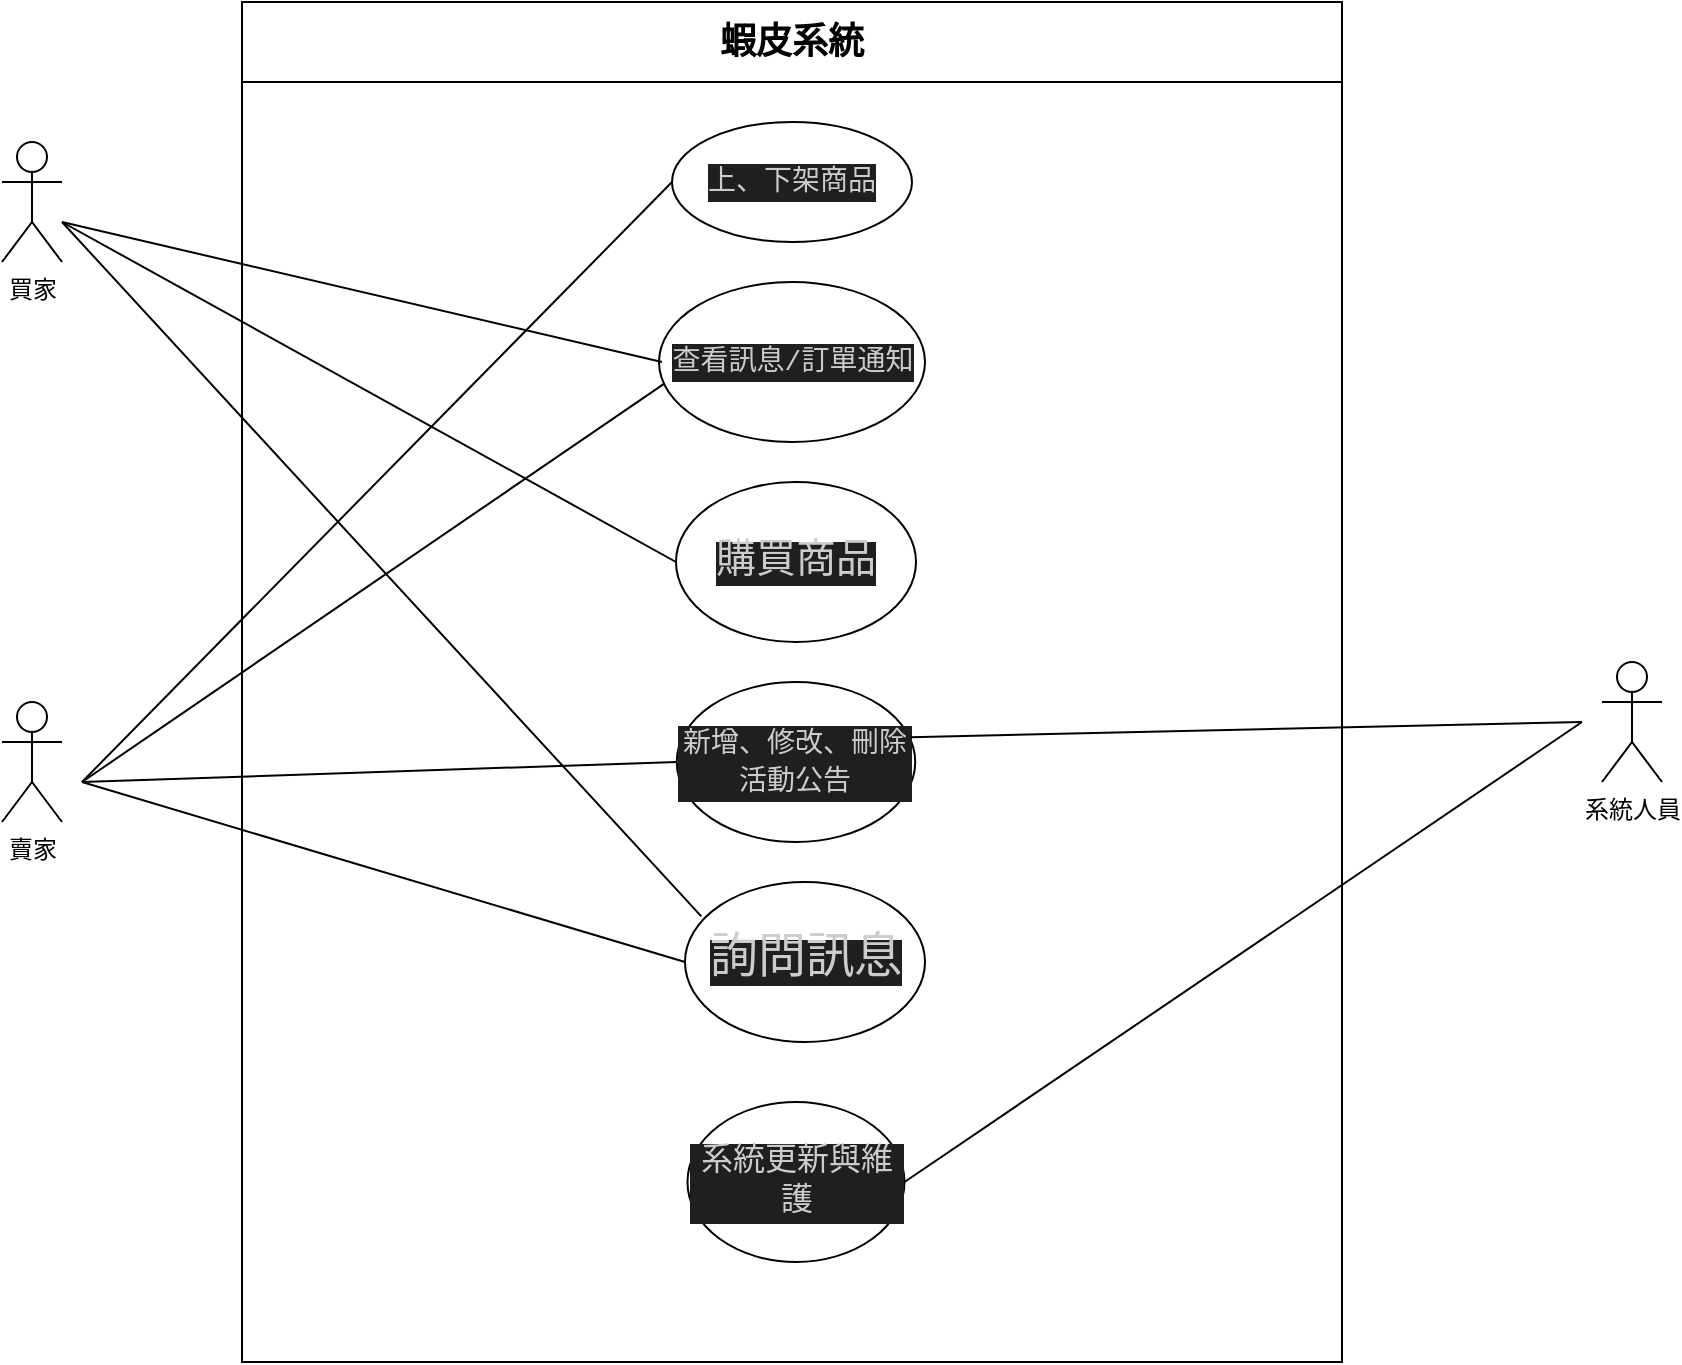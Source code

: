 <mxfile>
    <diagram id="vz0QonD4uzPCWg0Ieb_f" name="第1頁">
        <mxGraphModel dx="1242" dy="563" grid="1" gridSize="10" guides="1" tooltips="1" connect="1" arrows="1" fold="1" page="1" pageScale="1" pageWidth="827" pageHeight="1169" math="0" shadow="0">
            <root>
                <mxCell id="0"/>
                <mxCell id="1" parent="0"/>
                <mxCell id="2" value="&lt;font style=&quot;font-size: 18px;&quot;&gt;蝦皮系統&lt;/font&gt;" style="swimlane;whiteSpace=wrap;html=1;startSize=40;" parent="1" vertex="1">
                    <mxGeometry x="490" y="150" width="550" height="680" as="geometry"/>
                </mxCell>
                <mxCell id="7" value="&lt;div style=&quot;color: rgb(204, 204, 204); background-color: rgb(31, 31, 31); font-family: Consolas, &amp;quot;Courier New&amp;quot;, monospace; font-size: 14px; line-height: 19px;&quot;&gt;上、下架商品&lt;/div&gt;" style="ellipse;whiteSpace=wrap;html=1;" parent="2" vertex="1">
                    <mxGeometry x="215" y="60" width="120" height="60" as="geometry"/>
                </mxCell>
                <mxCell id="8" value="&lt;div style=&quot;color: rgb(204, 204, 204); background-color: rgb(31, 31, 31); font-family: Consolas, &amp;quot;Courier New&amp;quot;, monospace; font-size: 14px; line-height: 19px;&quot;&gt;查看訊息/訂單通知&lt;/div&gt;" style="ellipse;whiteSpace=wrap;html=1;" parent="2" vertex="1">
                    <mxGeometry x="208.5" y="140" width="133" height="80" as="geometry"/>
                </mxCell>
                <mxCell id="9" value="&lt;div style=&quot;color: rgb(204, 204, 204); background-color: rgb(31, 31, 31); font-family: Consolas, &amp;quot;Courier New&amp;quot;, monospace; line-height: 19px;&quot;&gt;&lt;font style=&quot;font-size: 20px;&quot;&gt;購買商品&lt;/font&gt;&lt;/div&gt;" style="ellipse;whiteSpace=wrap;html=1;" parent="2" vertex="1">
                    <mxGeometry x="217" y="240" width="120" height="80" as="geometry"/>
                </mxCell>
                <mxCell id="10" value="&lt;div style=&quot;color: rgb(204, 204, 204); background-color: rgb(31, 31, 31); font-family: Consolas, &amp;quot;Courier New&amp;quot;, monospace; font-size: 14px; line-height: 19px;&quot;&gt;新增、修改、刪除活動公告&lt;/div&gt;" style="ellipse;whiteSpace=wrap;html=1;" parent="2" vertex="1">
                    <mxGeometry x="217.37" y="340" width="119.25" height="80" as="geometry"/>
                </mxCell>
                <mxCell id="11" value="&lt;div style=&quot;color: rgb(204, 204, 204); background-color: rgb(31, 31, 31); font-family: Consolas, &amp;quot;Courier New&amp;quot;, monospace; line-height: 19px;&quot;&gt;&lt;font style=&quot;font-size: 24px;&quot;&gt;詢問訊息&lt;/font&gt;&lt;/div&gt;" style="ellipse;whiteSpace=wrap;html=1;" parent="2" vertex="1">
                    <mxGeometry x="221.5" y="440" width="120" height="80" as="geometry"/>
                </mxCell>
                <mxCell id="12" value="&lt;div style=&quot;color: rgb(204, 204, 204); background-color: rgb(31, 31, 31); font-family: Consolas, &amp;quot;Courier New&amp;quot;, monospace; line-height: 19px;&quot;&gt;&lt;font style=&quot;font-size: 16px;&quot;&gt;系統更新與維護&lt;/font&gt;&lt;/div&gt;" style="ellipse;whiteSpace=wrap;html=1;" parent="2" vertex="1">
                    <mxGeometry x="222.75" y="550" width="108.5" height="80" as="geometry"/>
                </mxCell>
                <mxCell id="31" value="" style="endArrow=none;html=1;entryX=0;entryY=0.5;entryDx=0;entryDy=0;" edge="1" parent="2" target="10">
                    <mxGeometry width="50" height="50" relative="1" as="geometry">
                        <mxPoint x="-80" y="390" as="sourcePoint"/>
                        <mxPoint x="208.5" y="385" as="targetPoint"/>
                    </mxGeometry>
                </mxCell>
                <mxCell id="32" value="" style="endArrow=none;html=1;entryX=0;entryY=0.5;entryDx=0;entryDy=0;" edge="1" parent="2" target="7">
                    <mxGeometry width="50" height="50" relative="1" as="geometry">
                        <mxPoint x="-80" y="390" as="sourcePoint"/>
                        <mxPoint x="208.5" y="100" as="targetPoint"/>
                    </mxGeometry>
                </mxCell>
                <mxCell id="33" value="" style="endArrow=none;html=1;entryX=0.011;entryY=0.5;entryDx=0;entryDy=0;entryPerimeter=0;" edge="1" parent="2" target="8">
                    <mxGeometry width="50" height="50" relative="1" as="geometry">
                        <mxPoint x="-90" y="110" as="sourcePoint"/>
                        <mxPoint x="200" y="180" as="targetPoint"/>
                    </mxGeometry>
                </mxCell>
                <mxCell id="35" value="" style="endArrow=none;html=1;entryX=0;entryY=0.5;entryDx=0;entryDy=0;" edge="1" parent="2" target="9">
                    <mxGeometry width="50" height="50" relative="1" as="geometry">
                        <mxPoint x="-90" y="110" as="sourcePoint"/>
                        <mxPoint x="208.5" y="280" as="targetPoint"/>
                    </mxGeometry>
                </mxCell>
                <mxCell id="36" value="" style="endArrow=none;html=1;" edge="1" parent="2">
                    <mxGeometry width="50" height="50" relative="1" as="geometry">
                        <mxPoint x="-80" y="390" as="sourcePoint"/>
                        <mxPoint x="221.5" y="480" as="targetPoint"/>
                    </mxGeometry>
                </mxCell>
                <mxCell id="37" value="" style="endArrow=none;html=1;exitX=0.981;exitY=0.345;exitDx=0;exitDy=0;exitPerimeter=0;" edge="1" parent="2" source="10">
                    <mxGeometry width="50" height="50" relative="1" as="geometry">
                        <mxPoint x="341.5" y="380" as="sourcePoint"/>
                        <mxPoint x="670" y="360" as="targetPoint"/>
                    </mxGeometry>
                </mxCell>
                <mxCell id="13" value="系統人員" style="shape=umlActor;verticalLabelPosition=bottom;verticalAlign=top;html=1;outlineConnect=0;" parent="1" vertex="1">
                    <mxGeometry x="1170" y="480" width="30" height="60" as="geometry"/>
                </mxCell>
                <mxCell id="14" value="賣家" style="shape=umlActor;verticalLabelPosition=bottom;verticalAlign=top;html=1;outlineConnect=0;" parent="1" vertex="1">
                    <mxGeometry x="370" y="500" width="30" height="60" as="geometry"/>
                </mxCell>
                <mxCell id="15" value="買家" style="shape=umlActor;verticalLabelPosition=bottom;verticalAlign=top;html=1;outlineConnect=0;" parent="1" vertex="1">
                    <mxGeometry x="370" y="220" width="30" height="60" as="geometry"/>
                </mxCell>
                <mxCell id="30" value="" style="endArrow=none;html=1;entryX=0.068;entryY=0.215;entryDx=0;entryDy=0;entryPerimeter=0;" edge="1" parent="1" target="11">
                    <mxGeometry width="50" height="50" relative="1" as="geometry">
                        <mxPoint x="400" y="260" as="sourcePoint"/>
                        <mxPoint x="720" y="620" as="targetPoint"/>
                    </mxGeometry>
                </mxCell>
                <mxCell id="34" value="" style="endArrow=none;html=1;entryX=0.02;entryY=0.635;entryDx=0;entryDy=0;entryPerimeter=0;" edge="1" parent="1" target="8">
                    <mxGeometry width="50" height="50" relative="1" as="geometry">
                        <mxPoint x="410" y="540" as="sourcePoint"/>
                        <mxPoint x="690" y="350" as="targetPoint"/>
                    </mxGeometry>
                </mxCell>
                <mxCell id="38" value="" style="endArrow=none;html=1;exitX=1;exitY=0.5;exitDx=0;exitDy=0;" edge="1" parent="1" source="12">
                    <mxGeometry width="50" height="50" relative="1" as="geometry">
                        <mxPoint x="1110" y="570" as="sourcePoint"/>
                        <mxPoint x="1160" y="510" as="targetPoint"/>
                    </mxGeometry>
                </mxCell>
            </root>
        </mxGraphModel>
    </diagram>
</mxfile>